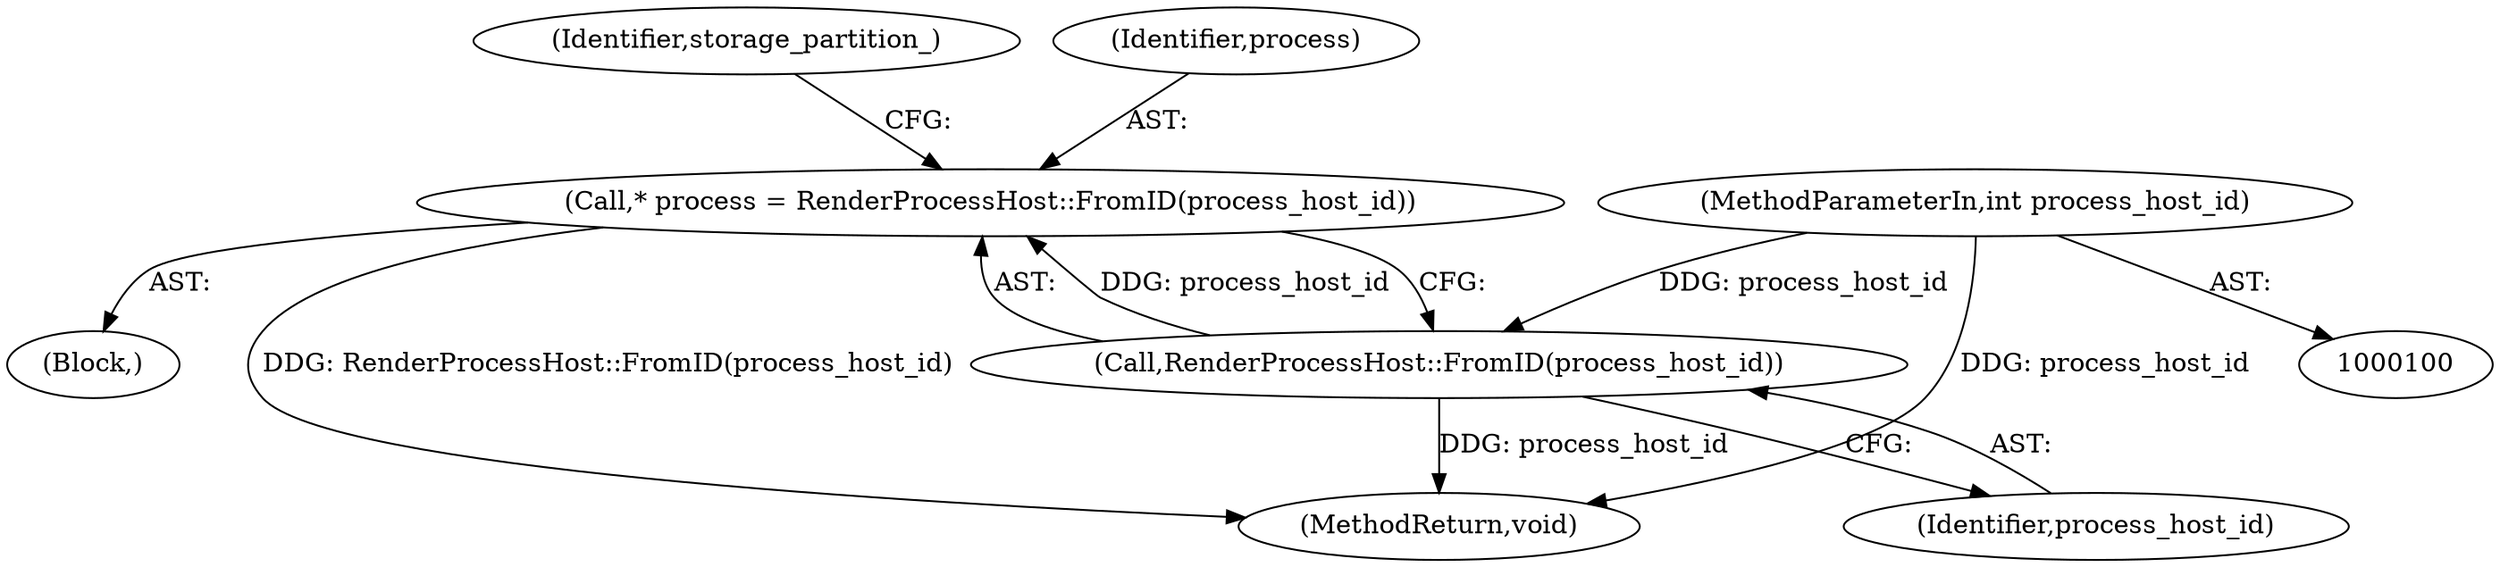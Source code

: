 digraph "0_Chrome_3c8e4852477d5b1e2da877808c998dc57db9460f_33@pointer" {
"1000105" [label="(Call,* process = RenderProcessHost::FromID(process_host_id))"];
"1000107" [label="(Call,RenderProcessHost::FromID(process_host_id))"];
"1000101" [label="(MethodParameterIn,int process_host_id)"];
"1000110" [label="(Identifier,storage_partition_)"];
"1000103" [label="(Block,)"];
"1000107" [label="(Call,RenderProcessHost::FromID(process_host_id))"];
"1000106" [label="(Identifier,process)"];
"1000101" [label="(MethodParameterIn,int process_host_id)"];
"1000108" [label="(Identifier,process_host_id)"];
"1000105" [label="(Call,* process = RenderProcessHost::FromID(process_host_id))"];
"1000115" [label="(MethodReturn,void)"];
"1000105" -> "1000103"  [label="AST: "];
"1000105" -> "1000107"  [label="CFG: "];
"1000106" -> "1000105"  [label="AST: "];
"1000107" -> "1000105"  [label="AST: "];
"1000110" -> "1000105"  [label="CFG: "];
"1000105" -> "1000115"  [label="DDG: RenderProcessHost::FromID(process_host_id)"];
"1000107" -> "1000105"  [label="DDG: process_host_id"];
"1000107" -> "1000108"  [label="CFG: "];
"1000108" -> "1000107"  [label="AST: "];
"1000107" -> "1000115"  [label="DDG: process_host_id"];
"1000101" -> "1000107"  [label="DDG: process_host_id"];
"1000101" -> "1000100"  [label="AST: "];
"1000101" -> "1000115"  [label="DDG: process_host_id"];
}

